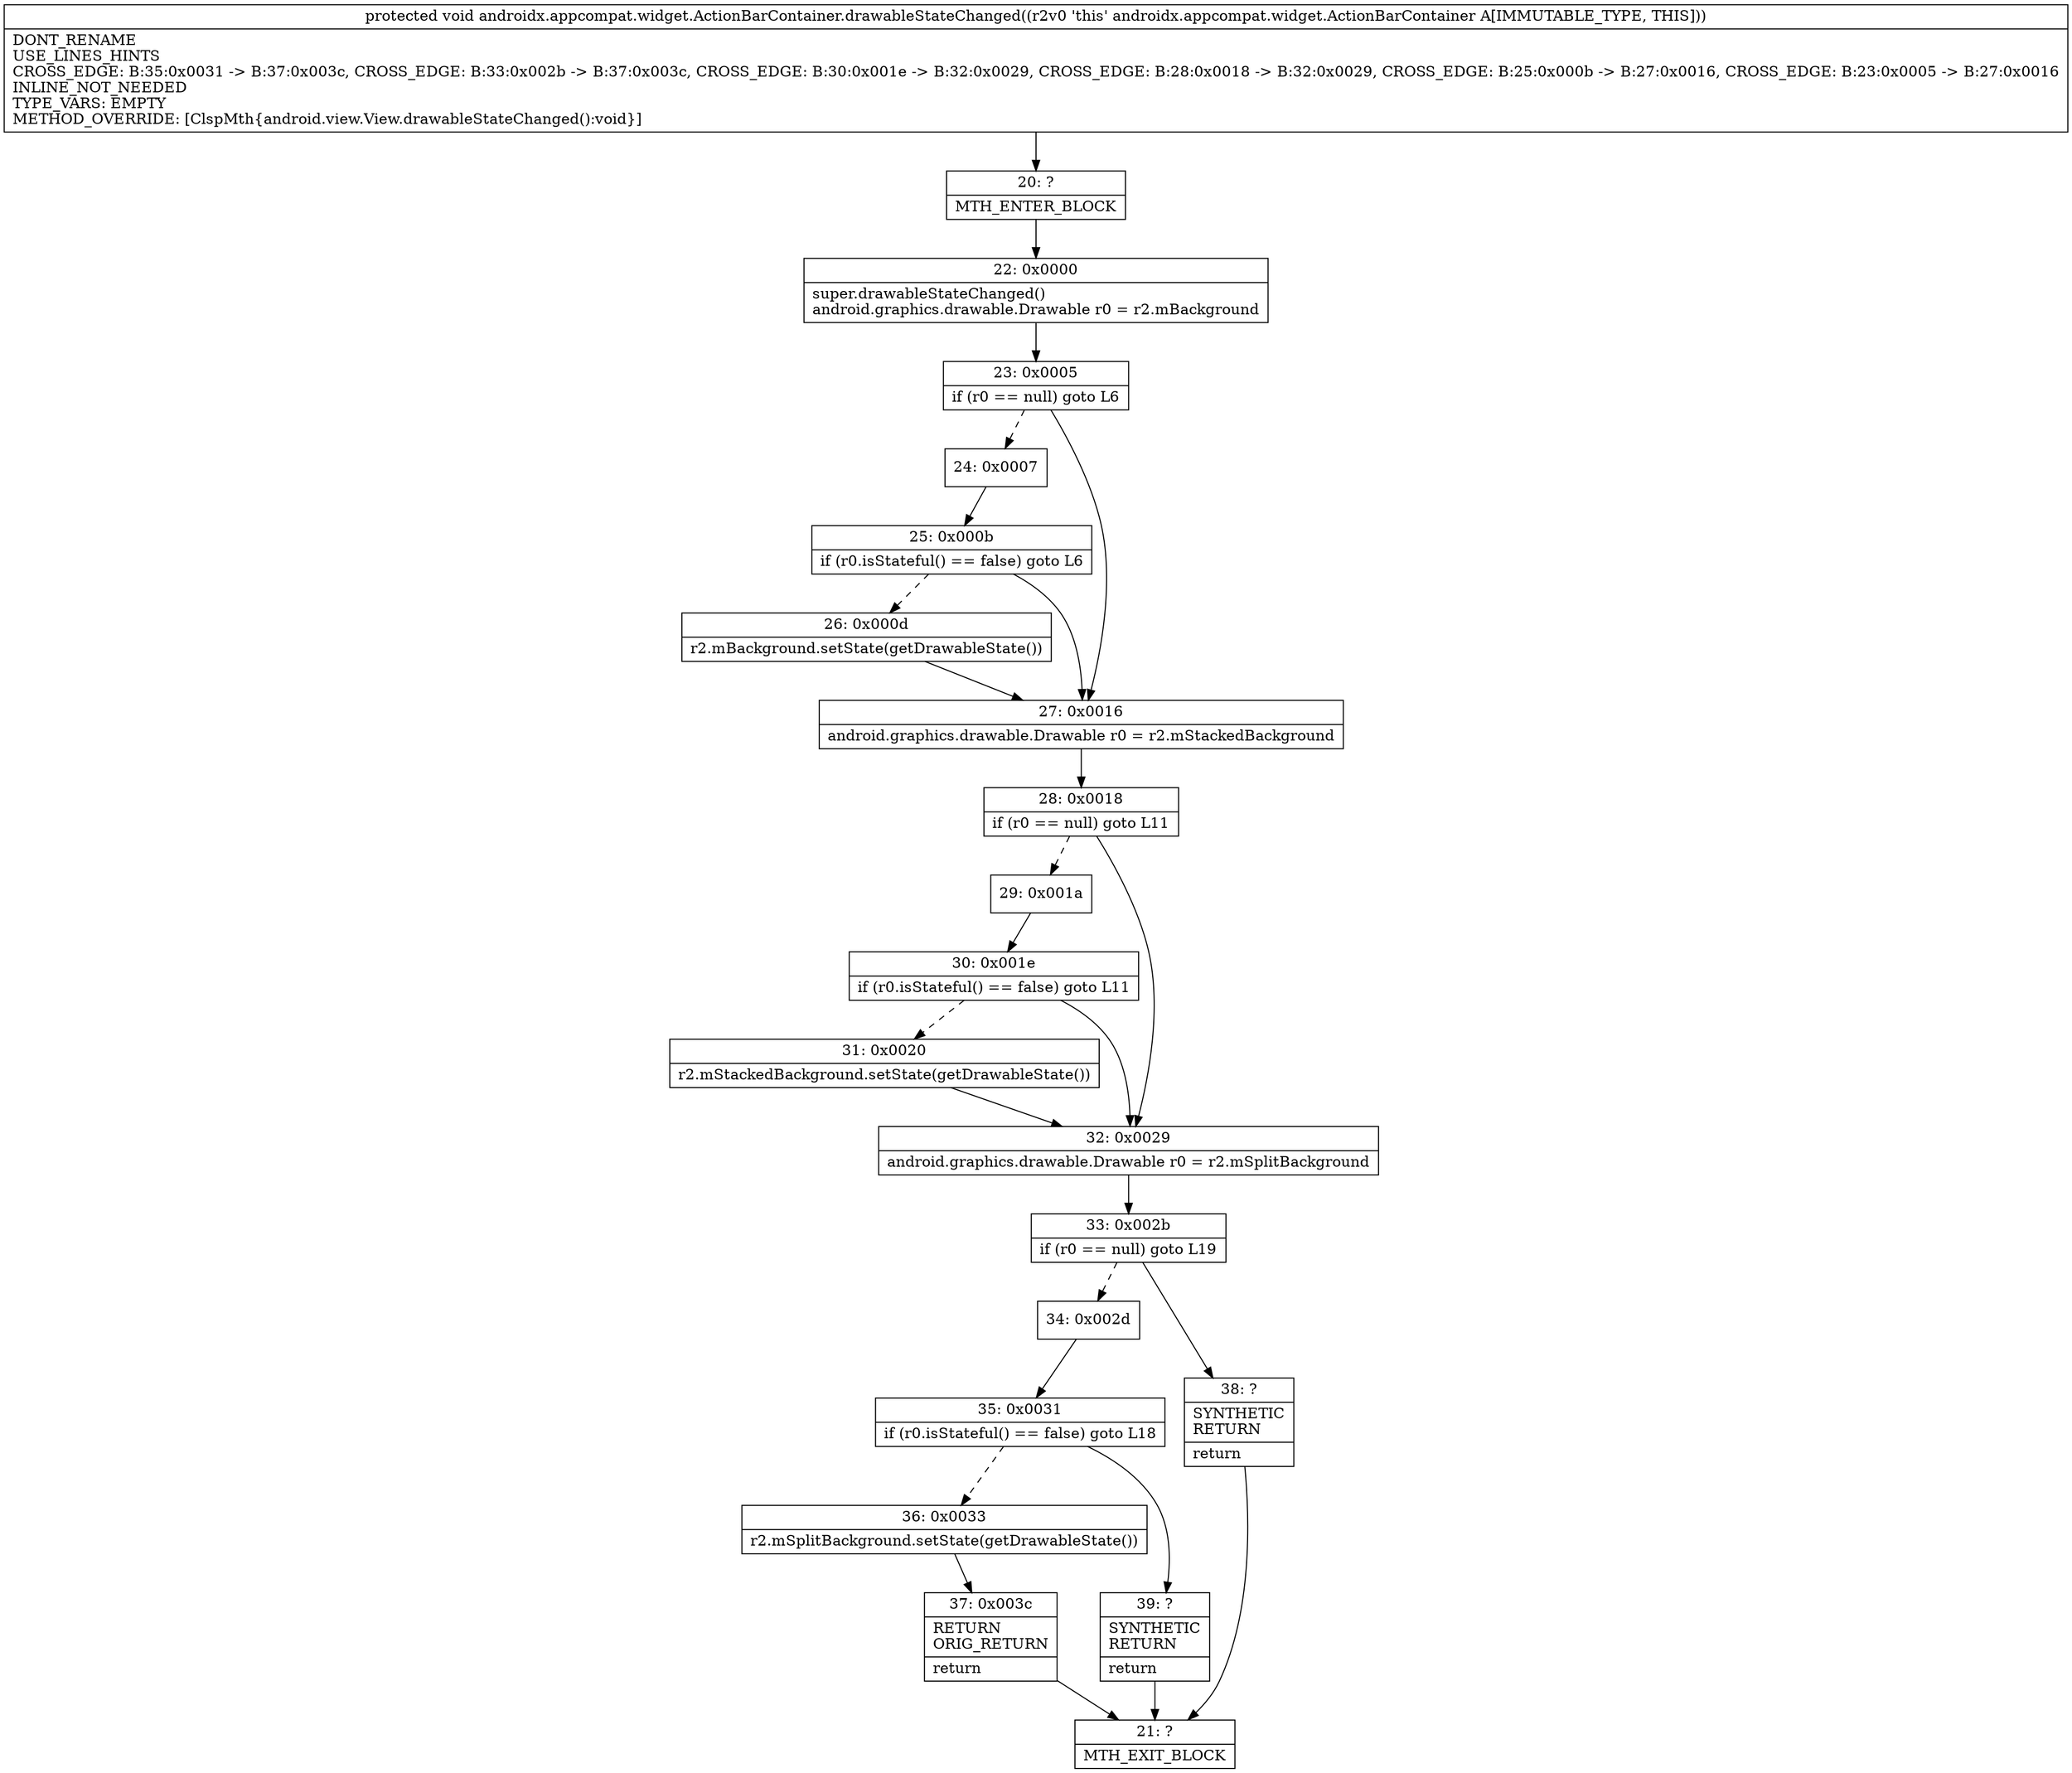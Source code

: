 digraph "CFG forandroidx.appcompat.widget.ActionBarContainer.drawableStateChanged()V" {
Node_20 [shape=record,label="{20\:\ ?|MTH_ENTER_BLOCK\l}"];
Node_22 [shape=record,label="{22\:\ 0x0000|super.drawableStateChanged()\landroid.graphics.drawable.Drawable r0 = r2.mBackground\l}"];
Node_23 [shape=record,label="{23\:\ 0x0005|if (r0 == null) goto L6\l}"];
Node_24 [shape=record,label="{24\:\ 0x0007}"];
Node_25 [shape=record,label="{25\:\ 0x000b|if (r0.isStateful() == false) goto L6\l}"];
Node_26 [shape=record,label="{26\:\ 0x000d|r2.mBackground.setState(getDrawableState())\l}"];
Node_27 [shape=record,label="{27\:\ 0x0016|android.graphics.drawable.Drawable r0 = r2.mStackedBackground\l}"];
Node_28 [shape=record,label="{28\:\ 0x0018|if (r0 == null) goto L11\l}"];
Node_29 [shape=record,label="{29\:\ 0x001a}"];
Node_30 [shape=record,label="{30\:\ 0x001e|if (r0.isStateful() == false) goto L11\l}"];
Node_31 [shape=record,label="{31\:\ 0x0020|r2.mStackedBackground.setState(getDrawableState())\l}"];
Node_32 [shape=record,label="{32\:\ 0x0029|android.graphics.drawable.Drawable r0 = r2.mSplitBackground\l}"];
Node_33 [shape=record,label="{33\:\ 0x002b|if (r0 == null) goto L19\l}"];
Node_34 [shape=record,label="{34\:\ 0x002d}"];
Node_35 [shape=record,label="{35\:\ 0x0031|if (r0.isStateful() == false) goto L18\l}"];
Node_36 [shape=record,label="{36\:\ 0x0033|r2.mSplitBackground.setState(getDrawableState())\l}"];
Node_37 [shape=record,label="{37\:\ 0x003c|RETURN\lORIG_RETURN\l|return\l}"];
Node_21 [shape=record,label="{21\:\ ?|MTH_EXIT_BLOCK\l}"];
Node_39 [shape=record,label="{39\:\ ?|SYNTHETIC\lRETURN\l|return\l}"];
Node_38 [shape=record,label="{38\:\ ?|SYNTHETIC\lRETURN\l|return\l}"];
MethodNode[shape=record,label="{protected void androidx.appcompat.widget.ActionBarContainer.drawableStateChanged((r2v0 'this' androidx.appcompat.widget.ActionBarContainer A[IMMUTABLE_TYPE, THIS]))  | DONT_RENAME\lUSE_LINES_HINTS\lCROSS_EDGE: B:35:0x0031 \-\> B:37:0x003c, CROSS_EDGE: B:33:0x002b \-\> B:37:0x003c, CROSS_EDGE: B:30:0x001e \-\> B:32:0x0029, CROSS_EDGE: B:28:0x0018 \-\> B:32:0x0029, CROSS_EDGE: B:25:0x000b \-\> B:27:0x0016, CROSS_EDGE: B:23:0x0005 \-\> B:27:0x0016\lINLINE_NOT_NEEDED\lTYPE_VARS: EMPTY\lMETHOD_OVERRIDE: [ClspMth\{android.view.View.drawableStateChanged():void\}]\l}"];
MethodNode -> Node_20;Node_20 -> Node_22;
Node_22 -> Node_23;
Node_23 -> Node_24[style=dashed];
Node_23 -> Node_27;
Node_24 -> Node_25;
Node_25 -> Node_26[style=dashed];
Node_25 -> Node_27;
Node_26 -> Node_27;
Node_27 -> Node_28;
Node_28 -> Node_29[style=dashed];
Node_28 -> Node_32;
Node_29 -> Node_30;
Node_30 -> Node_31[style=dashed];
Node_30 -> Node_32;
Node_31 -> Node_32;
Node_32 -> Node_33;
Node_33 -> Node_34[style=dashed];
Node_33 -> Node_38;
Node_34 -> Node_35;
Node_35 -> Node_36[style=dashed];
Node_35 -> Node_39;
Node_36 -> Node_37;
Node_37 -> Node_21;
Node_39 -> Node_21;
Node_38 -> Node_21;
}

